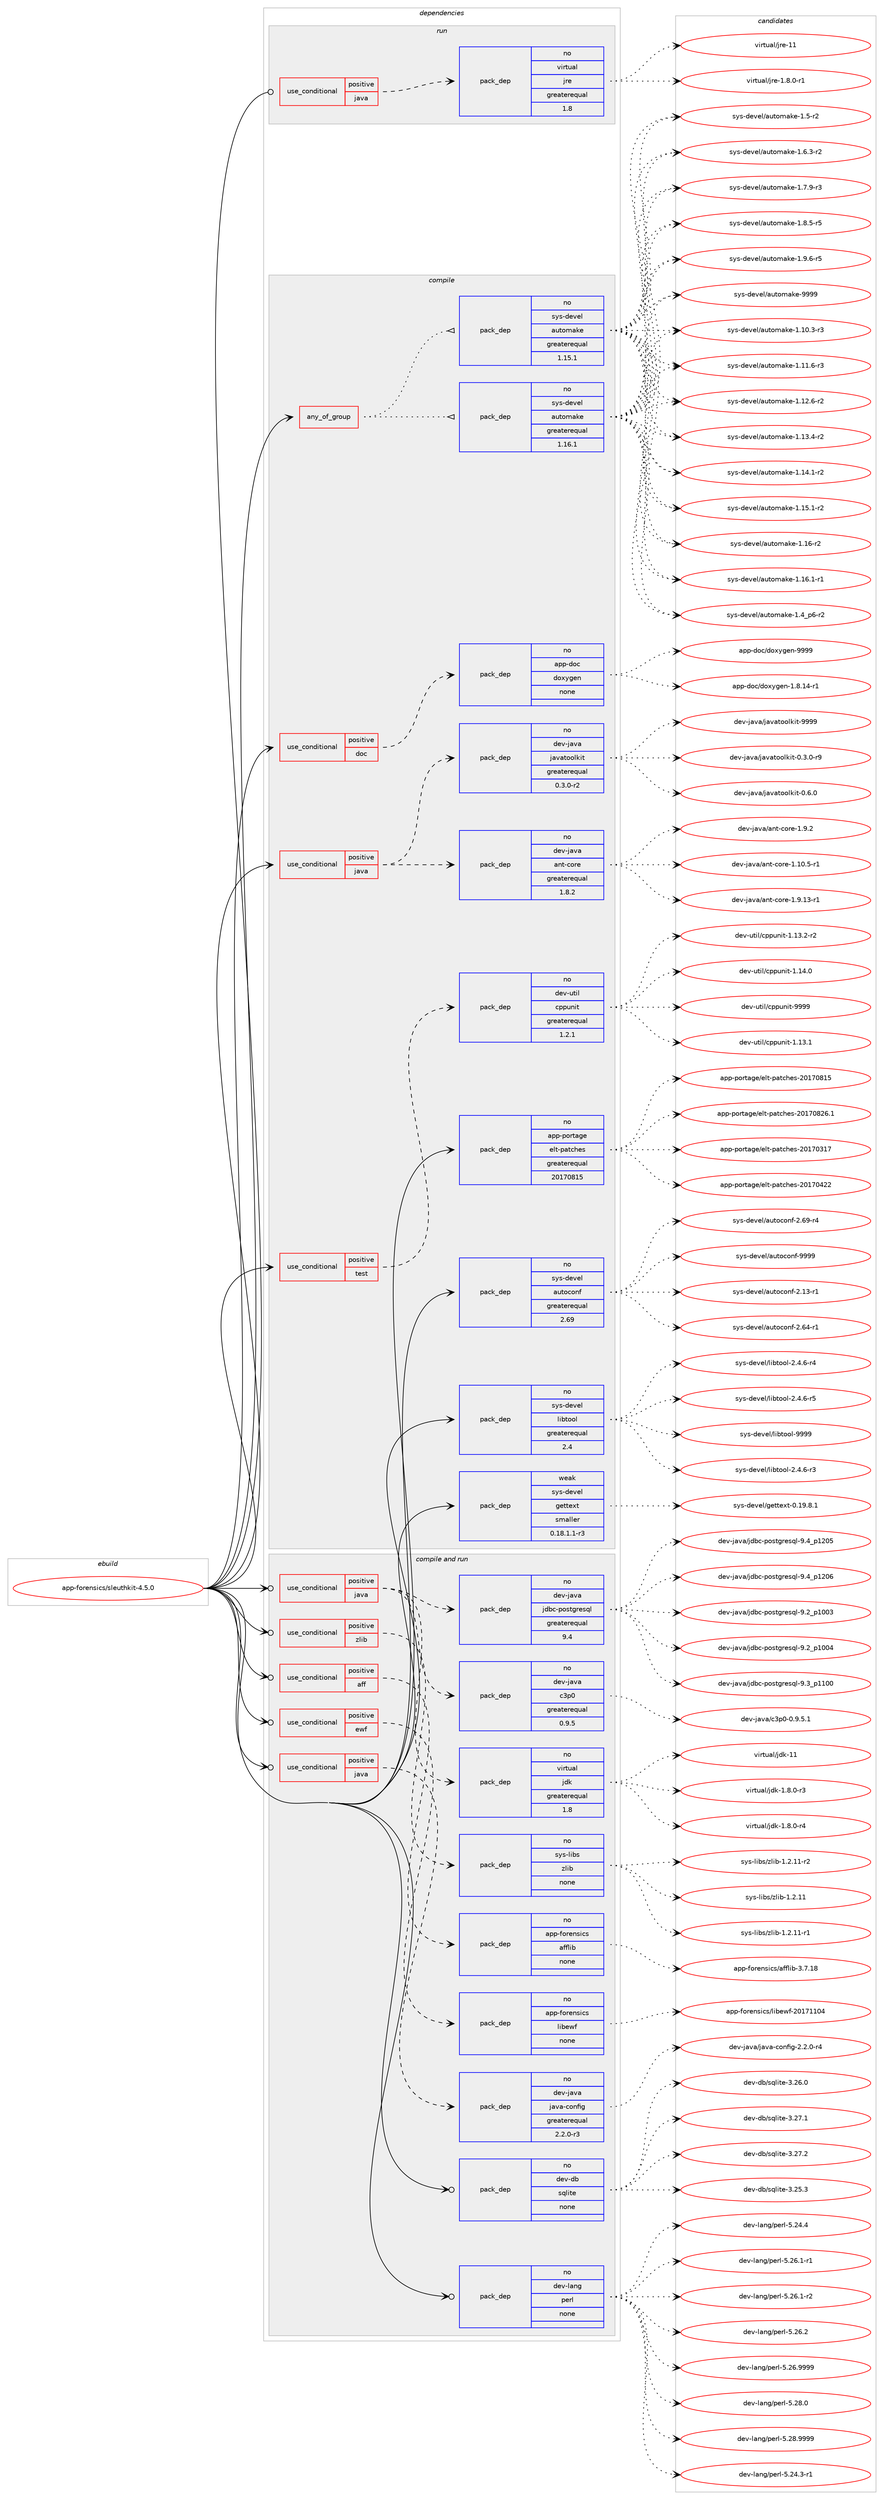 digraph prolog {

# *************
# Graph options
# *************

newrank=true;
concentrate=true;
compound=true;
graph [rankdir=LR,fontname=Helvetica,fontsize=10,ranksep=1.5];#, ranksep=2.5, nodesep=0.2];
edge  [arrowhead=vee];
node  [fontname=Helvetica,fontsize=10];

# **********
# The ebuild
# **********

subgraph cluster_leftcol {
color=gray;
rank=same;
label=<<i>ebuild</i>>;
id [label="app-forensics/sleuthkit-4.5.0", color=red, width=4, href="../app-forensics/sleuthkit-4.5.0.svg"];
}

# ****************
# The dependencies
# ****************

subgraph cluster_midcol {
color=gray;
label=<<i>dependencies</i>>;
subgraph cluster_compile {
fillcolor="#eeeeee";
style=filled;
label=<<i>compile</i>>;
subgraph any19550 {
dependency1294178 [label=<<TABLE BORDER="0" CELLBORDER="1" CELLSPACING="0" CELLPADDING="4"><TR><TD CELLPADDING="10">any_of_group</TD></TR></TABLE>>, shape=none, color=red];subgraph pack921654 {
dependency1294179 [label=<<TABLE BORDER="0" CELLBORDER="1" CELLSPACING="0" CELLPADDING="4" WIDTH="220"><TR><TD ROWSPAN="6" CELLPADDING="30">pack_dep</TD></TR><TR><TD WIDTH="110">no</TD></TR><TR><TD>sys-devel</TD></TR><TR><TD>automake</TD></TR><TR><TD>greaterequal</TD></TR><TR><TD>1.16.1</TD></TR></TABLE>>, shape=none, color=blue];
}
dependency1294178:e -> dependency1294179:w [weight=20,style="dotted",arrowhead="oinv"];
subgraph pack921655 {
dependency1294180 [label=<<TABLE BORDER="0" CELLBORDER="1" CELLSPACING="0" CELLPADDING="4" WIDTH="220"><TR><TD ROWSPAN="6" CELLPADDING="30">pack_dep</TD></TR><TR><TD WIDTH="110">no</TD></TR><TR><TD>sys-devel</TD></TR><TR><TD>automake</TD></TR><TR><TD>greaterequal</TD></TR><TR><TD>1.15.1</TD></TR></TABLE>>, shape=none, color=blue];
}
dependency1294178:e -> dependency1294180:w [weight=20,style="dotted",arrowhead="oinv"];
}
id:e -> dependency1294178:w [weight=20,style="solid",arrowhead="vee"];
subgraph cond352436 {
dependency1294181 [label=<<TABLE BORDER="0" CELLBORDER="1" CELLSPACING="0" CELLPADDING="4"><TR><TD ROWSPAN="3" CELLPADDING="10">use_conditional</TD></TR><TR><TD>positive</TD></TR><TR><TD>doc</TD></TR></TABLE>>, shape=none, color=red];
subgraph pack921656 {
dependency1294182 [label=<<TABLE BORDER="0" CELLBORDER="1" CELLSPACING="0" CELLPADDING="4" WIDTH="220"><TR><TD ROWSPAN="6" CELLPADDING="30">pack_dep</TD></TR><TR><TD WIDTH="110">no</TD></TR><TR><TD>app-doc</TD></TR><TR><TD>doxygen</TD></TR><TR><TD>none</TD></TR><TR><TD></TD></TR></TABLE>>, shape=none, color=blue];
}
dependency1294181:e -> dependency1294182:w [weight=20,style="dashed",arrowhead="vee"];
}
id:e -> dependency1294181:w [weight=20,style="solid",arrowhead="vee"];
subgraph cond352437 {
dependency1294183 [label=<<TABLE BORDER="0" CELLBORDER="1" CELLSPACING="0" CELLPADDING="4"><TR><TD ROWSPAN="3" CELLPADDING="10">use_conditional</TD></TR><TR><TD>positive</TD></TR><TR><TD>java</TD></TR></TABLE>>, shape=none, color=red];
subgraph pack921657 {
dependency1294184 [label=<<TABLE BORDER="0" CELLBORDER="1" CELLSPACING="0" CELLPADDING="4" WIDTH="220"><TR><TD ROWSPAN="6" CELLPADDING="30">pack_dep</TD></TR><TR><TD WIDTH="110">no</TD></TR><TR><TD>dev-java</TD></TR><TR><TD>ant-core</TD></TR><TR><TD>greaterequal</TD></TR><TR><TD>1.8.2</TD></TR></TABLE>>, shape=none, color=blue];
}
dependency1294183:e -> dependency1294184:w [weight=20,style="dashed",arrowhead="vee"];
subgraph pack921658 {
dependency1294185 [label=<<TABLE BORDER="0" CELLBORDER="1" CELLSPACING="0" CELLPADDING="4" WIDTH="220"><TR><TD ROWSPAN="6" CELLPADDING="30">pack_dep</TD></TR><TR><TD WIDTH="110">no</TD></TR><TR><TD>dev-java</TD></TR><TR><TD>javatoolkit</TD></TR><TR><TD>greaterequal</TD></TR><TR><TD>0.3.0-r2</TD></TR></TABLE>>, shape=none, color=blue];
}
dependency1294183:e -> dependency1294185:w [weight=20,style="dashed",arrowhead="vee"];
}
id:e -> dependency1294183:w [weight=20,style="solid",arrowhead="vee"];
subgraph cond352438 {
dependency1294186 [label=<<TABLE BORDER="0" CELLBORDER="1" CELLSPACING="0" CELLPADDING="4"><TR><TD ROWSPAN="3" CELLPADDING="10">use_conditional</TD></TR><TR><TD>positive</TD></TR><TR><TD>test</TD></TR></TABLE>>, shape=none, color=red];
subgraph pack921659 {
dependency1294187 [label=<<TABLE BORDER="0" CELLBORDER="1" CELLSPACING="0" CELLPADDING="4" WIDTH="220"><TR><TD ROWSPAN="6" CELLPADDING="30">pack_dep</TD></TR><TR><TD WIDTH="110">no</TD></TR><TR><TD>dev-util</TD></TR><TR><TD>cppunit</TD></TR><TR><TD>greaterequal</TD></TR><TR><TD>1.2.1</TD></TR></TABLE>>, shape=none, color=blue];
}
dependency1294186:e -> dependency1294187:w [weight=20,style="dashed",arrowhead="vee"];
}
id:e -> dependency1294186:w [weight=20,style="solid",arrowhead="vee"];
subgraph pack921660 {
dependency1294188 [label=<<TABLE BORDER="0" CELLBORDER="1" CELLSPACING="0" CELLPADDING="4" WIDTH="220"><TR><TD ROWSPAN="6" CELLPADDING="30">pack_dep</TD></TR><TR><TD WIDTH="110">no</TD></TR><TR><TD>app-portage</TD></TR><TR><TD>elt-patches</TD></TR><TR><TD>greaterequal</TD></TR><TR><TD>20170815</TD></TR></TABLE>>, shape=none, color=blue];
}
id:e -> dependency1294188:w [weight=20,style="solid",arrowhead="vee"];
subgraph pack921661 {
dependency1294189 [label=<<TABLE BORDER="0" CELLBORDER="1" CELLSPACING="0" CELLPADDING="4" WIDTH="220"><TR><TD ROWSPAN="6" CELLPADDING="30">pack_dep</TD></TR><TR><TD WIDTH="110">no</TD></TR><TR><TD>sys-devel</TD></TR><TR><TD>autoconf</TD></TR><TR><TD>greaterequal</TD></TR><TR><TD>2.69</TD></TR></TABLE>>, shape=none, color=blue];
}
id:e -> dependency1294189:w [weight=20,style="solid",arrowhead="vee"];
subgraph pack921662 {
dependency1294190 [label=<<TABLE BORDER="0" CELLBORDER="1" CELLSPACING="0" CELLPADDING="4" WIDTH="220"><TR><TD ROWSPAN="6" CELLPADDING="30">pack_dep</TD></TR><TR><TD WIDTH="110">no</TD></TR><TR><TD>sys-devel</TD></TR><TR><TD>libtool</TD></TR><TR><TD>greaterequal</TD></TR><TR><TD>2.4</TD></TR></TABLE>>, shape=none, color=blue];
}
id:e -> dependency1294190:w [weight=20,style="solid",arrowhead="vee"];
subgraph pack921663 {
dependency1294191 [label=<<TABLE BORDER="0" CELLBORDER="1" CELLSPACING="0" CELLPADDING="4" WIDTH="220"><TR><TD ROWSPAN="6" CELLPADDING="30">pack_dep</TD></TR><TR><TD WIDTH="110">weak</TD></TR><TR><TD>sys-devel</TD></TR><TR><TD>gettext</TD></TR><TR><TD>smaller</TD></TR><TR><TD>0.18.1.1-r3</TD></TR></TABLE>>, shape=none, color=blue];
}
id:e -> dependency1294191:w [weight=20,style="solid",arrowhead="vee"];
}
subgraph cluster_compileandrun {
fillcolor="#eeeeee";
style=filled;
label=<<i>compile and run</i>>;
subgraph cond352439 {
dependency1294192 [label=<<TABLE BORDER="0" CELLBORDER="1" CELLSPACING="0" CELLPADDING="4"><TR><TD ROWSPAN="3" CELLPADDING="10">use_conditional</TD></TR><TR><TD>positive</TD></TR><TR><TD>aff</TD></TR></TABLE>>, shape=none, color=red];
subgraph pack921664 {
dependency1294193 [label=<<TABLE BORDER="0" CELLBORDER="1" CELLSPACING="0" CELLPADDING="4" WIDTH="220"><TR><TD ROWSPAN="6" CELLPADDING="30">pack_dep</TD></TR><TR><TD WIDTH="110">no</TD></TR><TR><TD>app-forensics</TD></TR><TR><TD>afflib</TD></TR><TR><TD>none</TD></TR><TR><TD></TD></TR></TABLE>>, shape=none, color=blue];
}
dependency1294192:e -> dependency1294193:w [weight=20,style="dashed",arrowhead="vee"];
}
id:e -> dependency1294192:w [weight=20,style="solid",arrowhead="odotvee"];
subgraph cond352440 {
dependency1294194 [label=<<TABLE BORDER="0" CELLBORDER="1" CELLSPACING="0" CELLPADDING="4"><TR><TD ROWSPAN="3" CELLPADDING="10">use_conditional</TD></TR><TR><TD>positive</TD></TR><TR><TD>ewf</TD></TR></TABLE>>, shape=none, color=red];
subgraph pack921665 {
dependency1294195 [label=<<TABLE BORDER="0" CELLBORDER="1" CELLSPACING="0" CELLPADDING="4" WIDTH="220"><TR><TD ROWSPAN="6" CELLPADDING="30">pack_dep</TD></TR><TR><TD WIDTH="110">no</TD></TR><TR><TD>app-forensics</TD></TR><TR><TD>libewf</TD></TR><TR><TD>none</TD></TR><TR><TD></TD></TR></TABLE>>, shape=none, color=blue];
}
dependency1294194:e -> dependency1294195:w [weight=20,style="dashed",arrowhead="vee"];
}
id:e -> dependency1294194:w [weight=20,style="solid",arrowhead="odotvee"];
subgraph cond352441 {
dependency1294196 [label=<<TABLE BORDER="0" CELLBORDER="1" CELLSPACING="0" CELLPADDING="4"><TR><TD ROWSPAN="3" CELLPADDING="10">use_conditional</TD></TR><TR><TD>positive</TD></TR><TR><TD>java</TD></TR></TABLE>>, shape=none, color=red];
subgraph pack921666 {
dependency1294197 [label=<<TABLE BORDER="0" CELLBORDER="1" CELLSPACING="0" CELLPADDING="4" WIDTH="220"><TR><TD ROWSPAN="6" CELLPADDING="30">pack_dep</TD></TR><TR><TD WIDTH="110">no</TD></TR><TR><TD>dev-java</TD></TR><TR><TD>java-config</TD></TR><TR><TD>greaterequal</TD></TR><TR><TD>2.2.0-r3</TD></TR></TABLE>>, shape=none, color=blue];
}
dependency1294196:e -> dependency1294197:w [weight=20,style="dashed",arrowhead="vee"];
}
id:e -> dependency1294196:w [weight=20,style="solid",arrowhead="odotvee"];
subgraph cond352442 {
dependency1294198 [label=<<TABLE BORDER="0" CELLBORDER="1" CELLSPACING="0" CELLPADDING="4"><TR><TD ROWSPAN="3" CELLPADDING="10">use_conditional</TD></TR><TR><TD>positive</TD></TR><TR><TD>java</TD></TR></TABLE>>, shape=none, color=red];
subgraph pack921667 {
dependency1294199 [label=<<TABLE BORDER="0" CELLBORDER="1" CELLSPACING="0" CELLPADDING="4" WIDTH="220"><TR><TD ROWSPAN="6" CELLPADDING="30">pack_dep</TD></TR><TR><TD WIDTH="110">no</TD></TR><TR><TD>virtual</TD></TR><TR><TD>jdk</TD></TR><TR><TD>greaterequal</TD></TR><TR><TD>1.8</TD></TR></TABLE>>, shape=none, color=blue];
}
dependency1294198:e -> dependency1294199:w [weight=20,style="dashed",arrowhead="vee"];
subgraph pack921668 {
dependency1294200 [label=<<TABLE BORDER="0" CELLBORDER="1" CELLSPACING="0" CELLPADDING="4" WIDTH="220"><TR><TD ROWSPAN="6" CELLPADDING="30">pack_dep</TD></TR><TR><TD WIDTH="110">no</TD></TR><TR><TD>dev-java</TD></TR><TR><TD>c3p0</TD></TR><TR><TD>greaterequal</TD></TR><TR><TD>0.9.5</TD></TR></TABLE>>, shape=none, color=blue];
}
dependency1294198:e -> dependency1294200:w [weight=20,style="dashed",arrowhead="vee"];
subgraph pack921669 {
dependency1294201 [label=<<TABLE BORDER="0" CELLBORDER="1" CELLSPACING="0" CELLPADDING="4" WIDTH="220"><TR><TD ROWSPAN="6" CELLPADDING="30">pack_dep</TD></TR><TR><TD WIDTH="110">no</TD></TR><TR><TD>dev-java</TD></TR><TR><TD>jdbc-postgresql</TD></TR><TR><TD>greaterequal</TD></TR><TR><TD>9.4</TD></TR></TABLE>>, shape=none, color=blue];
}
dependency1294198:e -> dependency1294201:w [weight=20,style="dashed",arrowhead="vee"];
}
id:e -> dependency1294198:w [weight=20,style="solid",arrowhead="odotvee"];
subgraph cond352443 {
dependency1294202 [label=<<TABLE BORDER="0" CELLBORDER="1" CELLSPACING="0" CELLPADDING="4"><TR><TD ROWSPAN="3" CELLPADDING="10">use_conditional</TD></TR><TR><TD>positive</TD></TR><TR><TD>zlib</TD></TR></TABLE>>, shape=none, color=red];
subgraph pack921670 {
dependency1294203 [label=<<TABLE BORDER="0" CELLBORDER="1" CELLSPACING="0" CELLPADDING="4" WIDTH="220"><TR><TD ROWSPAN="6" CELLPADDING="30">pack_dep</TD></TR><TR><TD WIDTH="110">no</TD></TR><TR><TD>sys-libs</TD></TR><TR><TD>zlib</TD></TR><TR><TD>none</TD></TR><TR><TD></TD></TR></TABLE>>, shape=none, color=blue];
}
dependency1294202:e -> dependency1294203:w [weight=20,style="dashed",arrowhead="vee"];
}
id:e -> dependency1294202:w [weight=20,style="solid",arrowhead="odotvee"];
subgraph pack921671 {
dependency1294204 [label=<<TABLE BORDER="0" CELLBORDER="1" CELLSPACING="0" CELLPADDING="4" WIDTH="220"><TR><TD ROWSPAN="6" CELLPADDING="30">pack_dep</TD></TR><TR><TD WIDTH="110">no</TD></TR><TR><TD>dev-db</TD></TR><TR><TD>sqlite</TD></TR><TR><TD>none</TD></TR><TR><TD></TD></TR></TABLE>>, shape=none, color=blue];
}
id:e -> dependency1294204:w [weight=20,style="solid",arrowhead="odotvee"];
subgraph pack921672 {
dependency1294205 [label=<<TABLE BORDER="0" CELLBORDER="1" CELLSPACING="0" CELLPADDING="4" WIDTH="220"><TR><TD ROWSPAN="6" CELLPADDING="30">pack_dep</TD></TR><TR><TD WIDTH="110">no</TD></TR><TR><TD>dev-lang</TD></TR><TR><TD>perl</TD></TR><TR><TD>none</TD></TR><TR><TD></TD></TR></TABLE>>, shape=none, color=blue];
}
id:e -> dependency1294205:w [weight=20,style="solid",arrowhead="odotvee"];
}
subgraph cluster_run {
fillcolor="#eeeeee";
style=filled;
label=<<i>run</i>>;
subgraph cond352444 {
dependency1294206 [label=<<TABLE BORDER="0" CELLBORDER="1" CELLSPACING="0" CELLPADDING="4"><TR><TD ROWSPAN="3" CELLPADDING="10">use_conditional</TD></TR><TR><TD>positive</TD></TR><TR><TD>java</TD></TR></TABLE>>, shape=none, color=red];
subgraph pack921673 {
dependency1294207 [label=<<TABLE BORDER="0" CELLBORDER="1" CELLSPACING="0" CELLPADDING="4" WIDTH="220"><TR><TD ROWSPAN="6" CELLPADDING="30">pack_dep</TD></TR><TR><TD WIDTH="110">no</TD></TR><TR><TD>virtual</TD></TR><TR><TD>jre</TD></TR><TR><TD>greaterequal</TD></TR><TR><TD>1.8</TD></TR></TABLE>>, shape=none, color=blue];
}
dependency1294206:e -> dependency1294207:w [weight=20,style="dashed",arrowhead="vee"];
}
id:e -> dependency1294206:w [weight=20,style="solid",arrowhead="odot"];
}
}

# **************
# The candidates
# **************

subgraph cluster_choices {
rank=same;
color=gray;
label=<<i>candidates</i>>;

subgraph choice921654 {
color=black;
nodesep=1;
choice11512111545100101118101108479711711611110997107101454946494846514511451 [label="sys-devel/automake-1.10.3-r3", color=red, width=4,href="../sys-devel/automake-1.10.3-r3.svg"];
choice11512111545100101118101108479711711611110997107101454946494946544511451 [label="sys-devel/automake-1.11.6-r3", color=red, width=4,href="../sys-devel/automake-1.11.6-r3.svg"];
choice11512111545100101118101108479711711611110997107101454946495046544511450 [label="sys-devel/automake-1.12.6-r2", color=red, width=4,href="../sys-devel/automake-1.12.6-r2.svg"];
choice11512111545100101118101108479711711611110997107101454946495146524511450 [label="sys-devel/automake-1.13.4-r2", color=red, width=4,href="../sys-devel/automake-1.13.4-r2.svg"];
choice11512111545100101118101108479711711611110997107101454946495246494511450 [label="sys-devel/automake-1.14.1-r2", color=red, width=4,href="../sys-devel/automake-1.14.1-r2.svg"];
choice11512111545100101118101108479711711611110997107101454946495346494511450 [label="sys-devel/automake-1.15.1-r2", color=red, width=4,href="../sys-devel/automake-1.15.1-r2.svg"];
choice1151211154510010111810110847971171161111099710710145494649544511450 [label="sys-devel/automake-1.16-r2", color=red, width=4,href="../sys-devel/automake-1.16-r2.svg"];
choice11512111545100101118101108479711711611110997107101454946495446494511449 [label="sys-devel/automake-1.16.1-r1", color=red, width=4,href="../sys-devel/automake-1.16.1-r1.svg"];
choice115121115451001011181011084797117116111109971071014549465295112544511450 [label="sys-devel/automake-1.4_p6-r2", color=red, width=4,href="../sys-devel/automake-1.4_p6-r2.svg"];
choice11512111545100101118101108479711711611110997107101454946534511450 [label="sys-devel/automake-1.5-r2", color=red, width=4,href="../sys-devel/automake-1.5-r2.svg"];
choice115121115451001011181011084797117116111109971071014549465446514511450 [label="sys-devel/automake-1.6.3-r2", color=red, width=4,href="../sys-devel/automake-1.6.3-r2.svg"];
choice115121115451001011181011084797117116111109971071014549465546574511451 [label="sys-devel/automake-1.7.9-r3", color=red, width=4,href="../sys-devel/automake-1.7.9-r3.svg"];
choice115121115451001011181011084797117116111109971071014549465646534511453 [label="sys-devel/automake-1.8.5-r5", color=red, width=4,href="../sys-devel/automake-1.8.5-r5.svg"];
choice115121115451001011181011084797117116111109971071014549465746544511453 [label="sys-devel/automake-1.9.6-r5", color=red, width=4,href="../sys-devel/automake-1.9.6-r5.svg"];
choice115121115451001011181011084797117116111109971071014557575757 [label="sys-devel/automake-9999", color=red, width=4,href="../sys-devel/automake-9999.svg"];
dependency1294179:e -> choice11512111545100101118101108479711711611110997107101454946494846514511451:w [style=dotted,weight="100"];
dependency1294179:e -> choice11512111545100101118101108479711711611110997107101454946494946544511451:w [style=dotted,weight="100"];
dependency1294179:e -> choice11512111545100101118101108479711711611110997107101454946495046544511450:w [style=dotted,weight="100"];
dependency1294179:e -> choice11512111545100101118101108479711711611110997107101454946495146524511450:w [style=dotted,weight="100"];
dependency1294179:e -> choice11512111545100101118101108479711711611110997107101454946495246494511450:w [style=dotted,weight="100"];
dependency1294179:e -> choice11512111545100101118101108479711711611110997107101454946495346494511450:w [style=dotted,weight="100"];
dependency1294179:e -> choice1151211154510010111810110847971171161111099710710145494649544511450:w [style=dotted,weight="100"];
dependency1294179:e -> choice11512111545100101118101108479711711611110997107101454946495446494511449:w [style=dotted,weight="100"];
dependency1294179:e -> choice115121115451001011181011084797117116111109971071014549465295112544511450:w [style=dotted,weight="100"];
dependency1294179:e -> choice11512111545100101118101108479711711611110997107101454946534511450:w [style=dotted,weight="100"];
dependency1294179:e -> choice115121115451001011181011084797117116111109971071014549465446514511450:w [style=dotted,weight="100"];
dependency1294179:e -> choice115121115451001011181011084797117116111109971071014549465546574511451:w [style=dotted,weight="100"];
dependency1294179:e -> choice115121115451001011181011084797117116111109971071014549465646534511453:w [style=dotted,weight="100"];
dependency1294179:e -> choice115121115451001011181011084797117116111109971071014549465746544511453:w [style=dotted,weight="100"];
dependency1294179:e -> choice115121115451001011181011084797117116111109971071014557575757:w [style=dotted,weight="100"];
}
subgraph choice921655 {
color=black;
nodesep=1;
choice11512111545100101118101108479711711611110997107101454946494846514511451 [label="sys-devel/automake-1.10.3-r3", color=red, width=4,href="../sys-devel/automake-1.10.3-r3.svg"];
choice11512111545100101118101108479711711611110997107101454946494946544511451 [label="sys-devel/automake-1.11.6-r3", color=red, width=4,href="../sys-devel/automake-1.11.6-r3.svg"];
choice11512111545100101118101108479711711611110997107101454946495046544511450 [label="sys-devel/automake-1.12.6-r2", color=red, width=4,href="../sys-devel/automake-1.12.6-r2.svg"];
choice11512111545100101118101108479711711611110997107101454946495146524511450 [label="sys-devel/automake-1.13.4-r2", color=red, width=4,href="../sys-devel/automake-1.13.4-r2.svg"];
choice11512111545100101118101108479711711611110997107101454946495246494511450 [label="sys-devel/automake-1.14.1-r2", color=red, width=4,href="../sys-devel/automake-1.14.1-r2.svg"];
choice11512111545100101118101108479711711611110997107101454946495346494511450 [label="sys-devel/automake-1.15.1-r2", color=red, width=4,href="../sys-devel/automake-1.15.1-r2.svg"];
choice1151211154510010111810110847971171161111099710710145494649544511450 [label="sys-devel/automake-1.16-r2", color=red, width=4,href="../sys-devel/automake-1.16-r2.svg"];
choice11512111545100101118101108479711711611110997107101454946495446494511449 [label="sys-devel/automake-1.16.1-r1", color=red, width=4,href="../sys-devel/automake-1.16.1-r1.svg"];
choice115121115451001011181011084797117116111109971071014549465295112544511450 [label="sys-devel/automake-1.4_p6-r2", color=red, width=4,href="../sys-devel/automake-1.4_p6-r2.svg"];
choice11512111545100101118101108479711711611110997107101454946534511450 [label="sys-devel/automake-1.5-r2", color=red, width=4,href="../sys-devel/automake-1.5-r2.svg"];
choice115121115451001011181011084797117116111109971071014549465446514511450 [label="sys-devel/automake-1.6.3-r2", color=red, width=4,href="../sys-devel/automake-1.6.3-r2.svg"];
choice115121115451001011181011084797117116111109971071014549465546574511451 [label="sys-devel/automake-1.7.9-r3", color=red, width=4,href="../sys-devel/automake-1.7.9-r3.svg"];
choice115121115451001011181011084797117116111109971071014549465646534511453 [label="sys-devel/automake-1.8.5-r5", color=red, width=4,href="../sys-devel/automake-1.8.5-r5.svg"];
choice115121115451001011181011084797117116111109971071014549465746544511453 [label="sys-devel/automake-1.9.6-r5", color=red, width=4,href="../sys-devel/automake-1.9.6-r5.svg"];
choice115121115451001011181011084797117116111109971071014557575757 [label="sys-devel/automake-9999", color=red, width=4,href="../sys-devel/automake-9999.svg"];
dependency1294180:e -> choice11512111545100101118101108479711711611110997107101454946494846514511451:w [style=dotted,weight="100"];
dependency1294180:e -> choice11512111545100101118101108479711711611110997107101454946494946544511451:w [style=dotted,weight="100"];
dependency1294180:e -> choice11512111545100101118101108479711711611110997107101454946495046544511450:w [style=dotted,weight="100"];
dependency1294180:e -> choice11512111545100101118101108479711711611110997107101454946495146524511450:w [style=dotted,weight="100"];
dependency1294180:e -> choice11512111545100101118101108479711711611110997107101454946495246494511450:w [style=dotted,weight="100"];
dependency1294180:e -> choice11512111545100101118101108479711711611110997107101454946495346494511450:w [style=dotted,weight="100"];
dependency1294180:e -> choice1151211154510010111810110847971171161111099710710145494649544511450:w [style=dotted,weight="100"];
dependency1294180:e -> choice11512111545100101118101108479711711611110997107101454946495446494511449:w [style=dotted,weight="100"];
dependency1294180:e -> choice115121115451001011181011084797117116111109971071014549465295112544511450:w [style=dotted,weight="100"];
dependency1294180:e -> choice11512111545100101118101108479711711611110997107101454946534511450:w [style=dotted,weight="100"];
dependency1294180:e -> choice115121115451001011181011084797117116111109971071014549465446514511450:w [style=dotted,weight="100"];
dependency1294180:e -> choice115121115451001011181011084797117116111109971071014549465546574511451:w [style=dotted,weight="100"];
dependency1294180:e -> choice115121115451001011181011084797117116111109971071014549465646534511453:w [style=dotted,weight="100"];
dependency1294180:e -> choice115121115451001011181011084797117116111109971071014549465746544511453:w [style=dotted,weight="100"];
dependency1294180:e -> choice115121115451001011181011084797117116111109971071014557575757:w [style=dotted,weight="100"];
}
subgraph choice921656 {
color=black;
nodesep=1;
choice97112112451001119947100111120121103101110454946564649524511449 [label="app-doc/doxygen-1.8.14-r1", color=red, width=4,href="../app-doc/doxygen-1.8.14-r1.svg"];
choice971121124510011199471001111201211031011104557575757 [label="app-doc/doxygen-9999", color=red, width=4,href="../app-doc/doxygen-9999.svg"];
dependency1294182:e -> choice97112112451001119947100111120121103101110454946564649524511449:w [style=dotted,weight="100"];
dependency1294182:e -> choice971121124510011199471001111201211031011104557575757:w [style=dotted,weight="100"];
}
subgraph choice921657 {
color=black;
nodesep=1;
choice10010111845106971189747971101164599111114101454946494846534511449 [label="dev-java/ant-core-1.10.5-r1", color=red, width=4,href="../dev-java/ant-core-1.10.5-r1.svg"];
choice10010111845106971189747971101164599111114101454946574649514511449 [label="dev-java/ant-core-1.9.13-r1", color=red, width=4,href="../dev-java/ant-core-1.9.13-r1.svg"];
choice10010111845106971189747971101164599111114101454946574650 [label="dev-java/ant-core-1.9.2", color=red, width=4,href="../dev-java/ant-core-1.9.2.svg"];
dependency1294184:e -> choice10010111845106971189747971101164599111114101454946494846534511449:w [style=dotted,weight="100"];
dependency1294184:e -> choice10010111845106971189747971101164599111114101454946574649514511449:w [style=dotted,weight="100"];
dependency1294184:e -> choice10010111845106971189747971101164599111114101454946574650:w [style=dotted,weight="100"];
}
subgraph choice921658 {
color=black;
nodesep=1;
choice1001011184510697118974710697118971161111111081071051164548465146484511457 [label="dev-java/javatoolkit-0.3.0-r9", color=red, width=4,href="../dev-java/javatoolkit-0.3.0-r9.svg"];
choice100101118451069711897471069711897116111111108107105116454846544648 [label="dev-java/javatoolkit-0.6.0", color=red, width=4,href="../dev-java/javatoolkit-0.6.0.svg"];
choice1001011184510697118974710697118971161111111081071051164557575757 [label="dev-java/javatoolkit-9999", color=red, width=4,href="../dev-java/javatoolkit-9999.svg"];
dependency1294185:e -> choice1001011184510697118974710697118971161111111081071051164548465146484511457:w [style=dotted,weight="100"];
dependency1294185:e -> choice100101118451069711897471069711897116111111108107105116454846544648:w [style=dotted,weight="100"];
dependency1294185:e -> choice1001011184510697118974710697118971161111111081071051164557575757:w [style=dotted,weight="100"];
}
subgraph choice921659 {
color=black;
nodesep=1;
choice10010111845117116105108479911211211711010511645494649514649 [label="dev-util/cppunit-1.13.1", color=red, width=4,href="../dev-util/cppunit-1.13.1.svg"];
choice100101118451171161051084799112112117110105116454946495146504511450 [label="dev-util/cppunit-1.13.2-r2", color=red, width=4,href="../dev-util/cppunit-1.13.2-r2.svg"];
choice10010111845117116105108479911211211711010511645494649524648 [label="dev-util/cppunit-1.14.0", color=red, width=4,href="../dev-util/cppunit-1.14.0.svg"];
choice1001011184511711610510847991121121171101051164557575757 [label="dev-util/cppunit-9999", color=red, width=4,href="../dev-util/cppunit-9999.svg"];
dependency1294187:e -> choice10010111845117116105108479911211211711010511645494649514649:w [style=dotted,weight="100"];
dependency1294187:e -> choice100101118451171161051084799112112117110105116454946495146504511450:w [style=dotted,weight="100"];
dependency1294187:e -> choice10010111845117116105108479911211211711010511645494649524648:w [style=dotted,weight="100"];
dependency1294187:e -> choice1001011184511711610510847991121121171101051164557575757:w [style=dotted,weight="100"];
}
subgraph choice921660 {
color=black;
nodesep=1;
choice97112112451121111141169710310147101108116451129711699104101115455048495548514955 [label="app-portage/elt-patches-20170317", color=red, width=4,href="../app-portage/elt-patches-20170317.svg"];
choice97112112451121111141169710310147101108116451129711699104101115455048495548525050 [label="app-portage/elt-patches-20170422", color=red, width=4,href="../app-portage/elt-patches-20170422.svg"];
choice97112112451121111141169710310147101108116451129711699104101115455048495548564953 [label="app-portage/elt-patches-20170815", color=red, width=4,href="../app-portage/elt-patches-20170815.svg"];
choice971121124511211111411697103101471011081164511297116991041011154550484955485650544649 [label="app-portage/elt-patches-20170826.1", color=red, width=4,href="../app-portage/elt-patches-20170826.1.svg"];
dependency1294188:e -> choice97112112451121111141169710310147101108116451129711699104101115455048495548514955:w [style=dotted,weight="100"];
dependency1294188:e -> choice97112112451121111141169710310147101108116451129711699104101115455048495548525050:w [style=dotted,weight="100"];
dependency1294188:e -> choice97112112451121111141169710310147101108116451129711699104101115455048495548564953:w [style=dotted,weight="100"];
dependency1294188:e -> choice971121124511211111411697103101471011081164511297116991041011154550484955485650544649:w [style=dotted,weight="100"];
}
subgraph choice921661 {
color=black;
nodesep=1;
choice1151211154510010111810110847971171161119911111010245504649514511449 [label="sys-devel/autoconf-2.13-r1", color=red, width=4,href="../sys-devel/autoconf-2.13-r1.svg"];
choice1151211154510010111810110847971171161119911111010245504654524511449 [label="sys-devel/autoconf-2.64-r1", color=red, width=4,href="../sys-devel/autoconf-2.64-r1.svg"];
choice1151211154510010111810110847971171161119911111010245504654574511452 [label="sys-devel/autoconf-2.69-r4", color=red, width=4,href="../sys-devel/autoconf-2.69-r4.svg"];
choice115121115451001011181011084797117116111991111101024557575757 [label="sys-devel/autoconf-9999", color=red, width=4,href="../sys-devel/autoconf-9999.svg"];
dependency1294189:e -> choice1151211154510010111810110847971171161119911111010245504649514511449:w [style=dotted,weight="100"];
dependency1294189:e -> choice1151211154510010111810110847971171161119911111010245504654524511449:w [style=dotted,weight="100"];
dependency1294189:e -> choice1151211154510010111810110847971171161119911111010245504654574511452:w [style=dotted,weight="100"];
dependency1294189:e -> choice115121115451001011181011084797117116111991111101024557575757:w [style=dotted,weight="100"];
}
subgraph choice921662 {
color=black;
nodesep=1;
choice1151211154510010111810110847108105981161111111084550465246544511451 [label="sys-devel/libtool-2.4.6-r3", color=red, width=4,href="../sys-devel/libtool-2.4.6-r3.svg"];
choice1151211154510010111810110847108105981161111111084550465246544511452 [label="sys-devel/libtool-2.4.6-r4", color=red, width=4,href="../sys-devel/libtool-2.4.6-r4.svg"];
choice1151211154510010111810110847108105981161111111084550465246544511453 [label="sys-devel/libtool-2.4.6-r5", color=red, width=4,href="../sys-devel/libtool-2.4.6-r5.svg"];
choice1151211154510010111810110847108105981161111111084557575757 [label="sys-devel/libtool-9999", color=red, width=4,href="../sys-devel/libtool-9999.svg"];
dependency1294190:e -> choice1151211154510010111810110847108105981161111111084550465246544511451:w [style=dotted,weight="100"];
dependency1294190:e -> choice1151211154510010111810110847108105981161111111084550465246544511452:w [style=dotted,weight="100"];
dependency1294190:e -> choice1151211154510010111810110847108105981161111111084550465246544511453:w [style=dotted,weight="100"];
dependency1294190:e -> choice1151211154510010111810110847108105981161111111084557575757:w [style=dotted,weight="100"];
}
subgraph choice921663 {
color=black;
nodesep=1;
choice1151211154510010111810110847103101116116101120116454846495746564649 [label="sys-devel/gettext-0.19.8.1", color=red, width=4,href="../sys-devel/gettext-0.19.8.1.svg"];
dependency1294191:e -> choice1151211154510010111810110847103101116116101120116454846495746564649:w [style=dotted,weight="100"];
}
subgraph choice921664 {
color=black;
nodesep=1;
choice97112112451021111141011101151059911547971021021081059845514655464956 [label="app-forensics/afflib-3.7.18", color=red, width=4,href="../app-forensics/afflib-3.7.18.svg"];
dependency1294193:e -> choice97112112451021111141011101151059911547971021021081059845514655464956:w [style=dotted,weight="100"];
}
subgraph choice921665 {
color=black;
nodesep=1;
choice9711211245102111114101110115105991154710810598101119102455048495549494852 [label="app-forensics/libewf-20171104", color=red, width=4,href="../app-forensics/libewf-20171104.svg"];
dependency1294195:e -> choice9711211245102111114101110115105991154710810598101119102455048495549494852:w [style=dotted,weight="100"];
}
subgraph choice921666 {
color=black;
nodesep=1;
choice10010111845106971189747106971189745991111101021051034550465046484511452 [label="dev-java/java-config-2.2.0-r4", color=red, width=4,href="../dev-java/java-config-2.2.0-r4.svg"];
dependency1294197:e -> choice10010111845106971189747106971189745991111101021051034550465046484511452:w [style=dotted,weight="100"];
}
subgraph choice921667 {
color=black;
nodesep=1;
choice11810511411611797108471061001074549465646484511451 [label="virtual/jdk-1.8.0-r3", color=red, width=4,href="../virtual/jdk-1.8.0-r3.svg"];
choice11810511411611797108471061001074549465646484511452 [label="virtual/jdk-1.8.0-r4", color=red, width=4,href="../virtual/jdk-1.8.0-r4.svg"];
choice1181051141161179710847106100107454949 [label="virtual/jdk-11", color=red, width=4,href="../virtual/jdk-11.svg"];
dependency1294199:e -> choice11810511411611797108471061001074549465646484511451:w [style=dotted,weight="100"];
dependency1294199:e -> choice11810511411611797108471061001074549465646484511452:w [style=dotted,weight="100"];
dependency1294199:e -> choice1181051141161179710847106100107454949:w [style=dotted,weight="100"];
}
subgraph choice921668 {
color=black;
nodesep=1;
choice100101118451069711897479951112484548465746534649 [label="dev-java/c3p0-0.9.5.1", color=red, width=4,href="../dev-java/c3p0-0.9.5.1.svg"];
dependency1294200:e -> choice100101118451069711897479951112484548465746534649:w [style=dotted,weight="100"];
}
subgraph choice921669 {
color=black;
nodesep=1;
choice10010111845106971189747106100989945112111115116103114101115113108455746509511249484851 [label="dev-java/jdbc-postgresql-9.2_p1003", color=red, width=4,href="../dev-java/jdbc-postgresql-9.2_p1003.svg"];
choice10010111845106971189747106100989945112111115116103114101115113108455746509511249484852 [label="dev-java/jdbc-postgresql-9.2_p1004", color=red, width=4,href="../dev-java/jdbc-postgresql-9.2_p1004.svg"];
choice10010111845106971189747106100989945112111115116103114101115113108455746519511249494848 [label="dev-java/jdbc-postgresql-9.3_p1100", color=red, width=4,href="../dev-java/jdbc-postgresql-9.3_p1100.svg"];
choice10010111845106971189747106100989945112111115116103114101115113108455746529511249504853 [label="dev-java/jdbc-postgresql-9.4_p1205", color=red, width=4,href="../dev-java/jdbc-postgresql-9.4_p1205.svg"];
choice10010111845106971189747106100989945112111115116103114101115113108455746529511249504854 [label="dev-java/jdbc-postgresql-9.4_p1206", color=red, width=4,href="../dev-java/jdbc-postgresql-9.4_p1206.svg"];
dependency1294201:e -> choice10010111845106971189747106100989945112111115116103114101115113108455746509511249484851:w [style=dotted,weight="100"];
dependency1294201:e -> choice10010111845106971189747106100989945112111115116103114101115113108455746509511249484852:w [style=dotted,weight="100"];
dependency1294201:e -> choice10010111845106971189747106100989945112111115116103114101115113108455746519511249494848:w [style=dotted,weight="100"];
dependency1294201:e -> choice10010111845106971189747106100989945112111115116103114101115113108455746529511249504853:w [style=dotted,weight="100"];
dependency1294201:e -> choice10010111845106971189747106100989945112111115116103114101115113108455746529511249504854:w [style=dotted,weight="100"];
}
subgraph choice921670 {
color=black;
nodesep=1;
choice1151211154510810598115471221081059845494650464949 [label="sys-libs/zlib-1.2.11", color=red, width=4,href="../sys-libs/zlib-1.2.11.svg"];
choice11512111545108105981154712210810598454946504649494511449 [label="sys-libs/zlib-1.2.11-r1", color=red, width=4,href="../sys-libs/zlib-1.2.11-r1.svg"];
choice11512111545108105981154712210810598454946504649494511450 [label="sys-libs/zlib-1.2.11-r2", color=red, width=4,href="../sys-libs/zlib-1.2.11-r2.svg"];
dependency1294203:e -> choice1151211154510810598115471221081059845494650464949:w [style=dotted,weight="100"];
dependency1294203:e -> choice11512111545108105981154712210810598454946504649494511449:w [style=dotted,weight="100"];
dependency1294203:e -> choice11512111545108105981154712210810598454946504649494511450:w [style=dotted,weight="100"];
}
subgraph choice921671 {
color=black;
nodesep=1;
choice10010111845100984711511310810511610145514650534651 [label="dev-db/sqlite-3.25.3", color=red, width=4,href="../dev-db/sqlite-3.25.3.svg"];
choice10010111845100984711511310810511610145514650544648 [label="dev-db/sqlite-3.26.0", color=red, width=4,href="../dev-db/sqlite-3.26.0.svg"];
choice10010111845100984711511310810511610145514650554649 [label="dev-db/sqlite-3.27.1", color=red, width=4,href="../dev-db/sqlite-3.27.1.svg"];
choice10010111845100984711511310810511610145514650554650 [label="dev-db/sqlite-3.27.2", color=red, width=4,href="../dev-db/sqlite-3.27.2.svg"];
dependency1294204:e -> choice10010111845100984711511310810511610145514650534651:w [style=dotted,weight="100"];
dependency1294204:e -> choice10010111845100984711511310810511610145514650544648:w [style=dotted,weight="100"];
dependency1294204:e -> choice10010111845100984711511310810511610145514650554649:w [style=dotted,weight="100"];
dependency1294204:e -> choice10010111845100984711511310810511610145514650554650:w [style=dotted,weight="100"];
}
subgraph choice921672 {
color=black;
nodesep=1;
choice100101118451089711010347112101114108455346505246514511449 [label="dev-lang/perl-5.24.3-r1", color=red, width=4,href="../dev-lang/perl-5.24.3-r1.svg"];
choice10010111845108971101034711210111410845534650524652 [label="dev-lang/perl-5.24.4", color=red, width=4,href="../dev-lang/perl-5.24.4.svg"];
choice100101118451089711010347112101114108455346505446494511449 [label="dev-lang/perl-5.26.1-r1", color=red, width=4,href="../dev-lang/perl-5.26.1-r1.svg"];
choice100101118451089711010347112101114108455346505446494511450 [label="dev-lang/perl-5.26.1-r2", color=red, width=4,href="../dev-lang/perl-5.26.1-r2.svg"];
choice10010111845108971101034711210111410845534650544650 [label="dev-lang/perl-5.26.2", color=red, width=4,href="../dev-lang/perl-5.26.2.svg"];
choice10010111845108971101034711210111410845534650544657575757 [label="dev-lang/perl-5.26.9999", color=red, width=4,href="../dev-lang/perl-5.26.9999.svg"];
choice10010111845108971101034711210111410845534650564648 [label="dev-lang/perl-5.28.0", color=red, width=4,href="../dev-lang/perl-5.28.0.svg"];
choice10010111845108971101034711210111410845534650564657575757 [label="dev-lang/perl-5.28.9999", color=red, width=4,href="../dev-lang/perl-5.28.9999.svg"];
dependency1294205:e -> choice100101118451089711010347112101114108455346505246514511449:w [style=dotted,weight="100"];
dependency1294205:e -> choice10010111845108971101034711210111410845534650524652:w [style=dotted,weight="100"];
dependency1294205:e -> choice100101118451089711010347112101114108455346505446494511449:w [style=dotted,weight="100"];
dependency1294205:e -> choice100101118451089711010347112101114108455346505446494511450:w [style=dotted,weight="100"];
dependency1294205:e -> choice10010111845108971101034711210111410845534650544650:w [style=dotted,weight="100"];
dependency1294205:e -> choice10010111845108971101034711210111410845534650544657575757:w [style=dotted,weight="100"];
dependency1294205:e -> choice10010111845108971101034711210111410845534650564648:w [style=dotted,weight="100"];
dependency1294205:e -> choice10010111845108971101034711210111410845534650564657575757:w [style=dotted,weight="100"];
}
subgraph choice921673 {
color=black;
nodesep=1;
choice11810511411611797108471061141014549465646484511449 [label="virtual/jre-1.8.0-r1", color=red, width=4,href="../virtual/jre-1.8.0-r1.svg"];
choice1181051141161179710847106114101454949 [label="virtual/jre-11", color=red, width=4,href="../virtual/jre-11.svg"];
dependency1294207:e -> choice11810511411611797108471061141014549465646484511449:w [style=dotted,weight="100"];
dependency1294207:e -> choice1181051141161179710847106114101454949:w [style=dotted,weight="100"];
}
}

}
